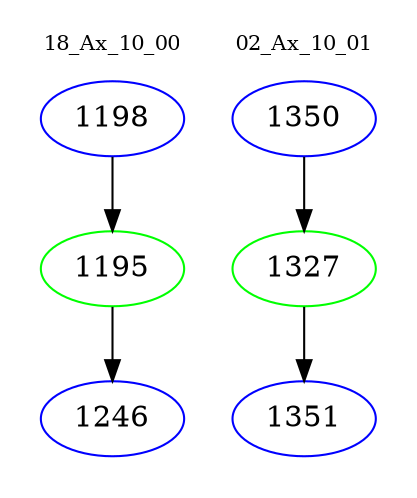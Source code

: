 digraph{
subgraph cluster_0 {
color = white
label = "18_Ax_10_00";
fontsize=10;
T0_1198 [label="1198", color="blue"]
T0_1198 -> T0_1195 [color="black"]
T0_1195 [label="1195", color="green"]
T0_1195 -> T0_1246 [color="black"]
T0_1246 [label="1246", color="blue"]
}
subgraph cluster_1 {
color = white
label = "02_Ax_10_01";
fontsize=10;
T1_1350 [label="1350", color="blue"]
T1_1350 -> T1_1327 [color="black"]
T1_1327 [label="1327", color="green"]
T1_1327 -> T1_1351 [color="black"]
T1_1351 [label="1351", color="blue"]
}
}

